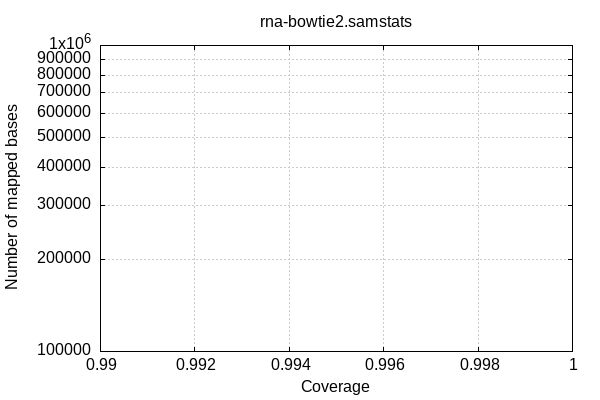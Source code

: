 
            set terminal png size 600,400 truecolor
            set output "rna.genome/coverage.png"
            set grid xtics ytics y2tics back lc rgb "#cccccc"
            set ylabel "Number of mapped bases"
            set xlabel "Coverage"
            set log y
            set style fill solid border -1
            set title "rna-bowtie2.samstats"
            set xrange [:1]
            plot '-' with lines notitle
        1	415000
end
